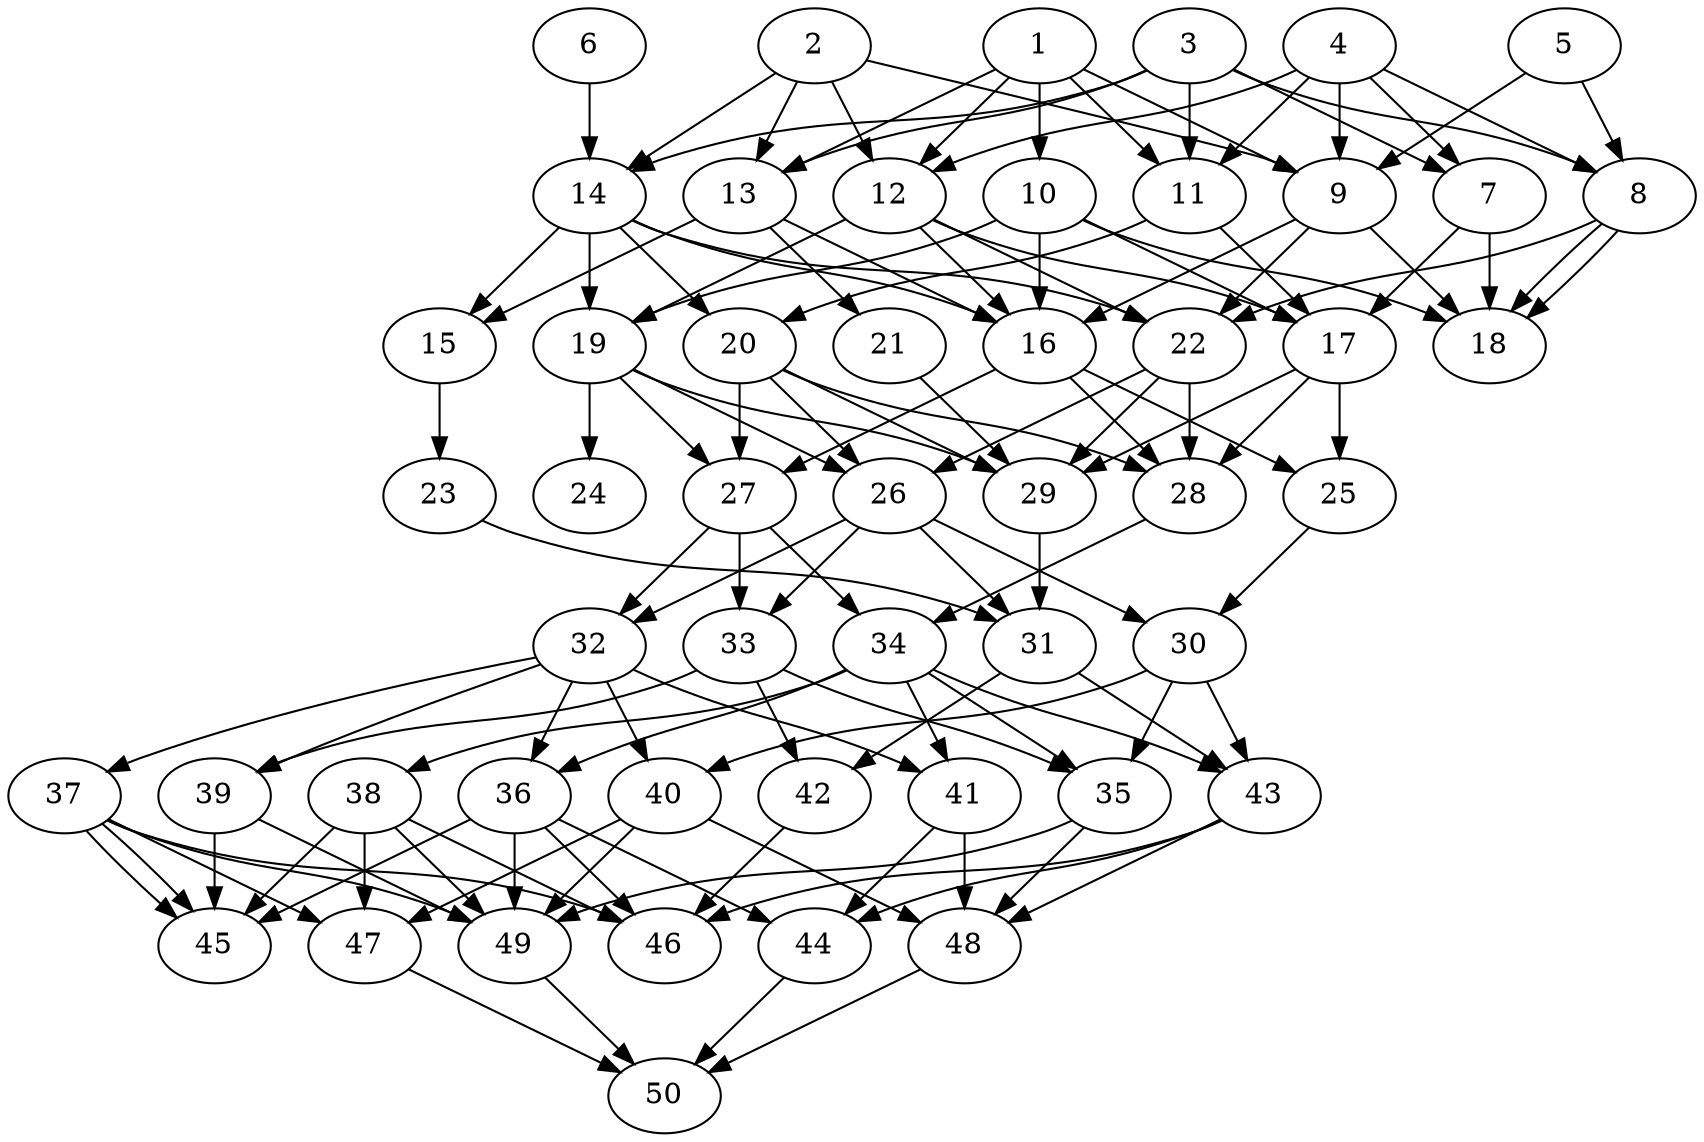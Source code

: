 // DAG automatically generated by daggen at Thu Oct  3 14:07:58 2019
// ./daggen --dot -n 50 --ccr 0.4 --fat 0.5 --regular 0.7 --density 0.6 --mindata 5242880 --maxdata 52428800 
digraph G {
  1 [size="60848640", alpha="0.11", expect_size="24339456"] 
  1 -> 9 [size ="24339456"]
  1 -> 10 [size ="24339456"]
  1 -> 11 [size ="24339456"]
  1 -> 12 [size ="24339456"]
  1 -> 13 [size ="24339456"]
  2 [size="81904640", alpha="0.18", expect_size="32761856"] 
  2 -> 9 [size ="32761856"]
  2 -> 12 [size ="32761856"]
  2 -> 13 [size ="32761856"]
  2 -> 14 [size ="32761856"]
  3 [size="15918080", alpha="0.00", expect_size="6367232"] 
  3 -> 7 [size ="6367232"]
  3 -> 8 [size ="6367232"]
  3 -> 11 [size ="6367232"]
  3 -> 13 [size ="6367232"]
  3 -> 14 [size ="6367232"]
  4 [size="63057920", alpha="0.19", expect_size="25223168"] 
  4 -> 7 [size ="25223168"]
  4 -> 8 [size ="25223168"]
  4 -> 9 [size ="25223168"]
  4 -> 11 [size ="25223168"]
  4 -> 12 [size ="25223168"]
  5 [size="120857600", alpha="0.04", expect_size="48343040"] 
  5 -> 8 [size ="48343040"]
  5 -> 9 [size ="48343040"]
  6 [size="69025280", alpha="0.11", expect_size="27610112"] 
  6 -> 14 [size ="27610112"]
  7 [size="13529600", alpha="0.16", expect_size="5411840"] 
  7 -> 17 [size ="5411840"]
  7 -> 18 [size ="5411840"]
  8 [size="76853760", alpha="0.03", expect_size="30741504"] 
  8 -> 18 [size ="30741504"]
  8 -> 18 [size ="30741504"]
  8 -> 22 [size ="30741504"]
  9 [size="58416640", alpha="0.14", expect_size="23366656"] 
  9 -> 16 [size ="23366656"]
  9 -> 18 [size ="23366656"]
  9 -> 22 [size ="23366656"]
  10 [size="85898240", alpha="0.19", expect_size="34359296"] 
  10 -> 16 [size ="34359296"]
  10 -> 17 [size ="34359296"]
  10 -> 18 [size ="34359296"]
  10 -> 19 [size ="34359296"]
  11 [size="126791680", alpha="0.09", expect_size="50716672"] 
  11 -> 17 [size ="50716672"]
  11 -> 20 [size ="50716672"]
  12 [size="73484800", alpha="0.18", expect_size="29393920"] 
  12 -> 16 [size ="29393920"]
  12 -> 17 [size ="29393920"]
  12 -> 19 [size ="29393920"]
  12 -> 22 [size ="29393920"]
  13 [size="60352000", alpha="0.14", expect_size="24140800"] 
  13 -> 15 [size ="24140800"]
  13 -> 16 [size ="24140800"]
  13 -> 21 [size ="24140800"]
  14 [size="63032320", alpha="0.19", expect_size="25212928"] 
  14 -> 15 [size ="25212928"]
  14 -> 16 [size ="25212928"]
  14 -> 19 [size ="25212928"]
  14 -> 20 [size ="25212928"]
  14 -> 22 [size ="25212928"]
  15 [size="56962560", alpha="0.19", expect_size="22785024"] 
  15 -> 23 [size ="22785024"]
  16 [size="78115840", alpha="0.14", expect_size="31246336"] 
  16 -> 25 [size ="31246336"]
  16 -> 27 [size ="31246336"]
  16 -> 28 [size ="31246336"]
  17 [size="24056320", alpha="0.13", expect_size="9622528"] 
  17 -> 25 [size ="9622528"]
  17 -> 28 [size ="9622528"]
  17 -> 29 [size ="9622528"]
  18 [size="118914560", alpha="0.07", expect_size="47565824"] 
  19 [size="17515520", alpha="0.19", expect_size="7006208"] 
  19 -> 24 [size ="7006208"]
  19 -> 26 [size ="7006208"]
  19 -> 27 [size ="7006208"]
  19 -> 29 [size ="7006208"]
  20 [size="97203200", alpha="0.10", expect_size="38881280"] 
  20 -> 26 [size ="38881280"]
  20 -> 27 [size ="38881280"]
  20 -> 28 [size ="38881280"]
  20 -> 29 [size ="38881280"]
  21 [size="91955200", alpha="0.10", expect_size="36782080"] 
  21 -> 29 [size ="36782080"]
  22 [size="25807360", alpha="0.01", expect_size="10322944"] 
  22 -> 26 [size ="10322944"]
  22 -> 28 [size ="10322944"]
  22 -> 29 [size ="10322944"]
  23 [size="14760960", alpha="0.13", expect_size="5904384"] 
  23 -> 31 [size ="5904384"]
  24 [size="100239360", alpha="0.13", expect_size="40095744"] 
  25 [size="92935680", alpha="0.12", expect_size="37174272"] 
  25 -> 30 [size ="37174272"]
  26 [size="88314880", alpha="0.20", expect_size="35325952"] 
  26 -> 30 [size ="35325952"]
  26 -> 31 [size ="35325952"]
  26 -> 32 [size ="35325952"]
  26 -> 33 [size ="35325952"]
  27 [size="55132160", alpha="0.08", expect_size="22052864"] 
  27 -> 32 [size ="22052864"]
  27 -> 33 [size ="22052864"]
  27 -> 34 [size ="22052864"]
  28 [size="14469120", alpha="0.07", expect_size="5787648"] 
  28 -> 34 [size ="5787648"]
  29 [size="54635520", alpha="0.13", expect_size="21854208"] 
  29 -> 31 [size ="21854208"]
  30 [size="46658560", alpha="0.12", expect_size="18663424"] 
  30 -> 35 [size ="18663424"]
  30 -> 40 [size ="18663424"]
  30 -> 43 [size ="18663424"]
  31 [size="106741760", alpha="0.10", expect_size="42696704"] 
  31 -> 42 [size ="42696704"]
  31 -> 43 [size ="42696704"]
  32 [size="46696960", alpha="0.19", expect_size="18678784"] 
  32 -> 36 [size ="18678784"]
  32 -> 37 [size ="18678784"]
  32 -> 39 [size ="18678784"]
  32 -> 40 [size ="18678784"]
  32 -> 41 [size ="18678784"]
  33 [size="53291520", alpha="0.15", expect_size="21316608"] 
  33 -> 35 [size ="21316608"]
  33 -> 39 [size ="21316608"]
  33 -> 42 [size ="21316608"]
  34 [size="129333760", alpha="0.20", expect_size="51733504"] 
  34 -> 35 [size ="51733504"]
  34 -> 36 [size ="51733504"]
  34 -> 38 [size ="51733504"]
  34 -> 41 [size ="51733504"]
  34 -> 43 [size ="51733504"]
  35 [size="88844800", alpha="0.12", expect_size="35537920"] 
  35 -> 48 [size ="35537920"]
  35 -> 49 [size ="35537920"]
  36 [size="39580160", alpha="0.16", expect_size="15832064"] 
  36 -> 44 [size ="15832064"]
  36 -> 45 [size ="15832064"]
  36 -> 46 [size ="15832064"]
  36 -> 49 [size ="15832064"]
  37 [size="37455360", alpha="0.01", expect_size="14982144"] 
  37 -> 45 [size ="14982144"]
  37 -> 45 [size ="14982144"]
  37 -> 46 [size ="14982144"]
  37 -> 47 [size ="14982144"]
  37 -> 49 [size ="14982144"]
  38 [size="82897920", alpha="0.04", expect_size="33159168"] 
  38 -> 45 [size ="33159168"]
  38 -> 46 [size ="33159168"]
  38 -> 47 [size ="33159168"]
  38 -> 49 [size ="33159168"]
  39 [size="121689600", alpha="0.08", expect_size="48675840"] 
  39 -> 45 [size ="48675840"]
  39 -> 49 [size ="48675840"]
  40 [size="81177600", alpha="0.06", expect_size="32471040"] 
  40 -> 47 [size ="32471040"]
  40 -> 48 [size ="32471040"]
  40 -> 49 [size ="32471040"]
  41 [size="34152960", alpha="0.17", expect_size="13661184"] 
  41 -> 44 [size ="13661184"]
  41 -> 48 [size ="13661184"]
  42 [size="94305280", alpha="0.11", expect_size="37722112"] 
  42 -> 46 [size ="37722112"]
  43 [size="86077440", alpha="0.05", expect_size="34430976"] 
  43 -> 44 [size ="34430976"]
  43 -> 46 [size ="34430976"]
  43 -> 48 [size ="34430976"]
  44 [size="56719360", alpha="0.14", expect_size="22687744"] 
  44 -> 50 [size ="22687744"]
  45 [size="56156160", alpha="0.16", expect_size="22462464"] 
  46 [size="128243200", alpha="0.11", expect_size="51297280"] 
  47 [size="102062080", alpha="0.13", expect_size="40824832"] 
  47 -> 50 [size ="40824832"]
  48 [size="106524160", alpha="0.15", expect_size="42609664"] 
  48 -> 50 [size ="42609664"]
  49 [size="129474560", alpha="0.05", expect_size="51789824"] 
  49 -> 50 [size ="51789824"]
  50 [size="57359360", alpha="0.20", expect_size="22943744"] 
}
